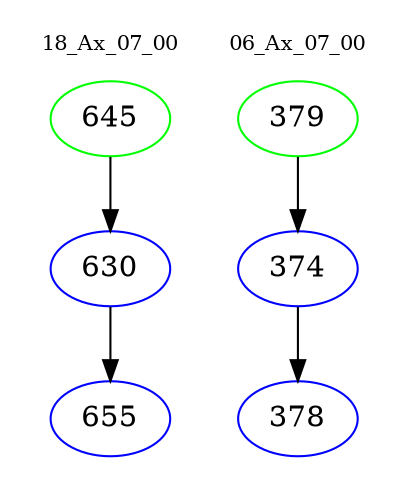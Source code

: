 digraph{
subgraph cluster_0 {
color = white
label = "18_Ax_07_00";
fontsize=10;
T0_645 [label="645", color="green"]
T0_645 -> T0_630 [color="black"]
T0_630 [label="630", color="blue"]
T0_630 -> T0_655 [color="black"]
T0_655 [label="655", color="blue"]
}
subgraph cluster_1 {
color = white
label = "06_Ax_07_00";
fontsize=10;
T1_379 [label="379", color="green"]
T1_379 -> T1_374 [color="black"]
T1_374 [label="374", color="blue"]
T1_374 -> T1_378 [color="black"]
T1_378 [label="378", color="blue"]
}
}
